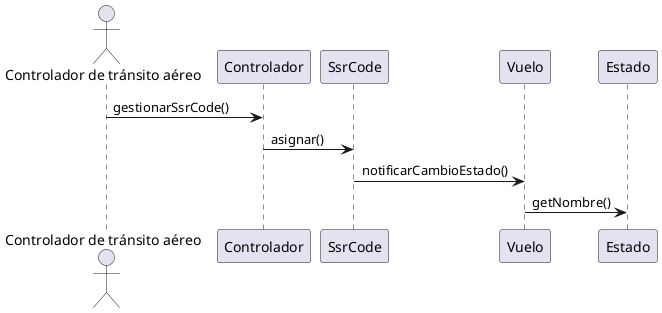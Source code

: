 @startuml DiagramaSecuencia
actor "Controlador de tránsito aéreo" as CTA
participant Controlador
participant SsrCode
participant Vuelo
participant Estado

CTA -> Controlador : gestionarSsrCode()
Controlador -> SsrCode : asignar()
SsrCode -> Vuelo : notificarCambioEstado()
Vuelo -> Estado : getNombre()

@enduml
